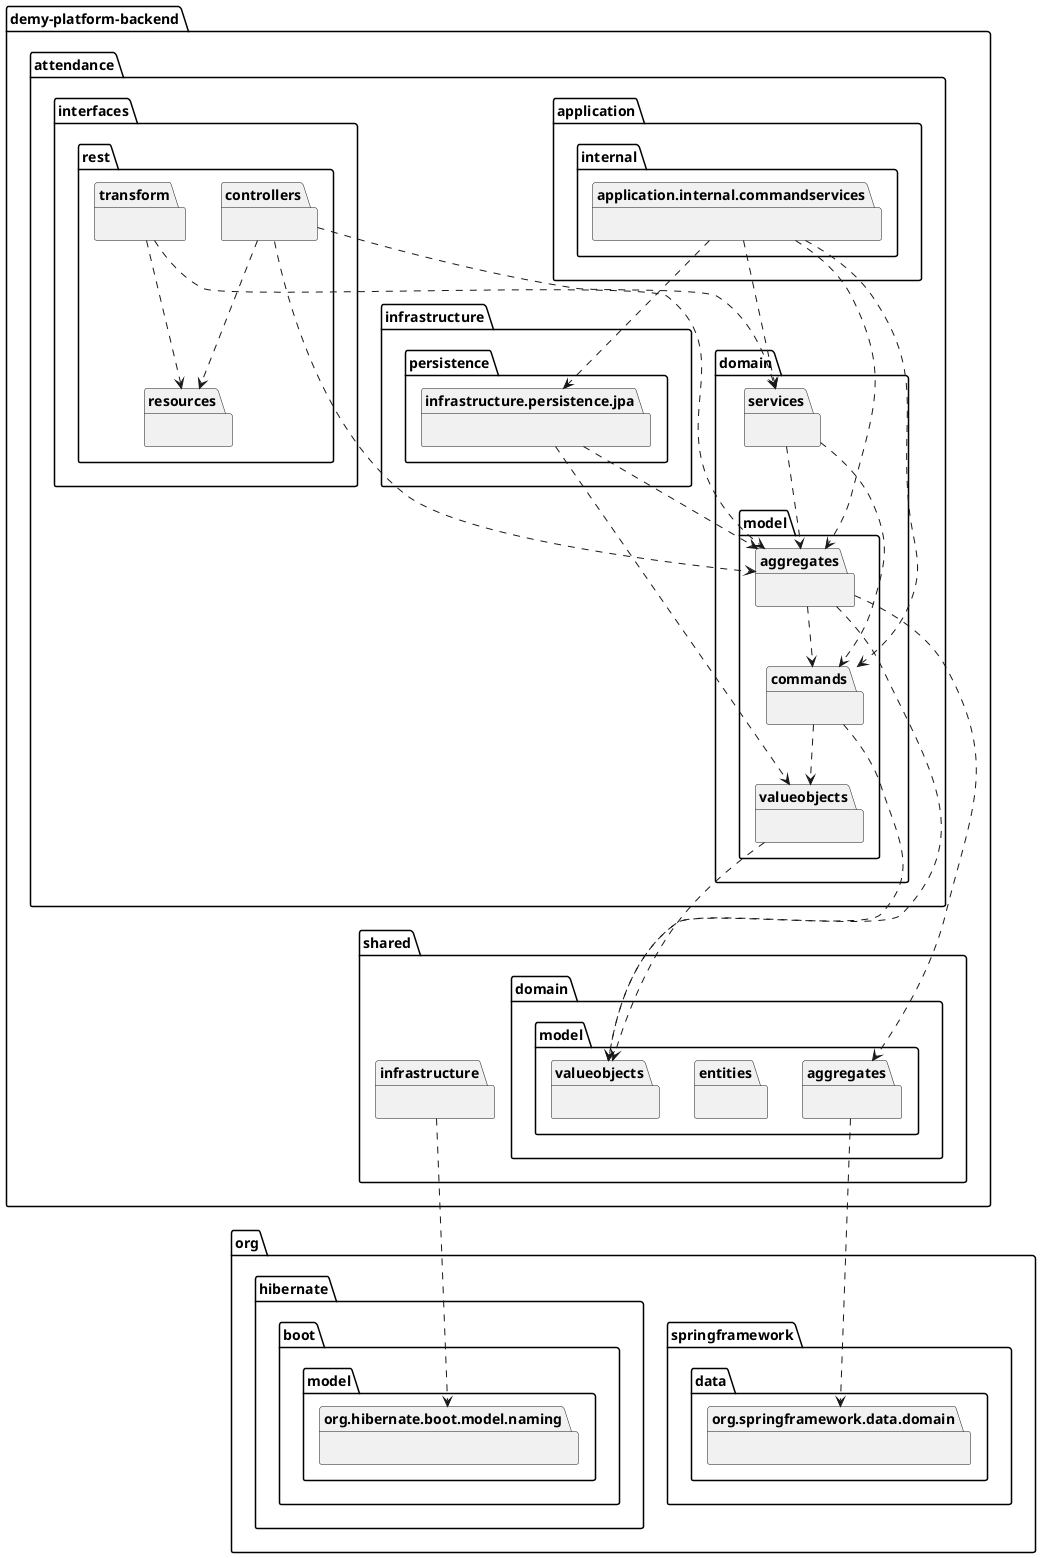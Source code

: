 @startuml
package demy-platform-backend as demy_platform_backend {
  package attendance {
    package domain {
      package model {
        package aggregates {}
        package commands {}
        package valueobjects {}
      }
      package services {}
    }
    package application.internal.commandservices {}
    package infrastructure.persistence.jpa {}
    package interfaces.rest {
      package controllers {}
      package resources {}
      package transform {}
    }
  }

  package shared {
    package domain {
      package model {
        package aggregates {}
        package entities {}
        package valueobjects {}
      }
    }
    package infrastructure {}
  }
}

package org.springframework.data.domain {}
package org.hibernate.boot.model.naming {}

demy_platform_backend.attendance.domain.model.aggregates ..> demy_platform_backend.shared.domain.model.aggregates
demy_platform_backend.attendance.domain.model.aggregates ..> demy_platform_backend.shared.domain.model.valueobjects
demy_platform_backend.attendance.domain.model.aggregates ..> demy_platform_backend.attendance.domain.model.commands

demy_platform_backend.attendance.domain.model.valueobjects ..> demy_platform_backend.shared.domain.model.valueobjects

demy_platform_backend.attendance.domain.model.commands ..> demy_platform_backend.shared.domain.model.valueobjects
demy_platform_backend.attendance.domain.model.commands ..> demy_platform_backend.attendance.domain.model.valueobjects

demy_platform_backend.attendance.domain.services ..> demy_platform_backend.attendance.domain.model.aggregates
demy_platform_backend.attendance.domain.services ..> demy_platform_backend.attendance.domain.model.commands

demy_platform_backend.attendance.infrastructure.persistence.jpa ..> demy_platform_backend.attendance.domain.model.aggregates
demy_platform_backend.attendance.infrastructure.persistence.jpa ..> demy_platform_backend.attendance.domain.model.valueobjects

demy_platform_backend.attendance.application.internal.commandservices ..> demy_platform_backend.attendance.domain.model.aggregates
demy_platform_backend.attendance.application.internal.commandservices ..> demy_platform_backend.attendance.domain.model.commands
demy_platform_backend.attendance.application.internal.commandservices ..> demy_platform_backend.attendance.domain.services
demy_platform_backend.attendance.application.internal.commandservices ..> demy_platform_backend.attendance.infrastructure.persistence.jpa

demy_platform_backend.attendance.interfaces.rest.transform ..> demy_platform_backend.attendance.domain.model.aggregates
demy_platform_backend.attendance.interfaces.rest.transform ..> demy_platform_backend.attendance.interfaces.rest.resources

demy_platform_backend.attendance.interfaces.rest.controllers ..> demy_platform_backend.attendance.domain.model.aggregates
demy_platform_backend.attendance.interfaces.rest.controllers ..>  demy_platform_backend.attendance.domain.services
demy_platform_backend.attendance.interfaces.rest.controllers ..>  demy_platform_backend.attendance.interfaces.rest.resources
demy_platform_backend.shared.infrastructure ..> org.hibernate.boot.model.naming
demy_platform_backend.shared.domain.model.aggregates ..> org.springframework.data.domain
@enduml
